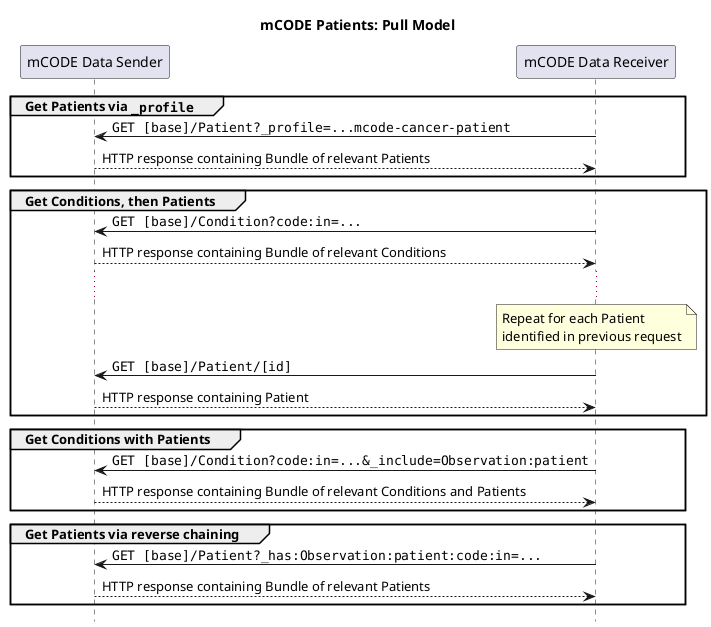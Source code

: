 @startuml
skinparam defaultFontName Arial

title mCODE Patients: Pull Model
hide footbox
participant "mCODE Data Sender" as Sender
participant "mCODE Data Receiver" as Receiver

group Get Patients via ""_profile""
    "Receiver" -> "Sender" : ""GET [base]/Patient?_profile=...mcode-cancer-patient""
    "Sender" --> "Receiver" : HTTP response containing Bundle of relevant Patients
end

group Get Conditions, then Patients
    "Receiver" -> "Sender" : ""GET [base]/Condition?code:in=...""
    "Sender" --> "Receiver" : HTTP response containing Bundle of relevant Conditions
    ...
    note over Receiver
    Repeat for each Patient
    identified in previous request
    end note
    "Receiver" -> "Sender" : ""GET [base]/Patient/[id]""
    "Sender" --> "Receiver" : HTTP response containing Patient
end

group Get Conditions with Patients
    "Receiver" -> "Sender" : ""GET [base]/Condition?code:in=...&_include=Observation:patient""
    "Sender" --> "Receiver" : HTTP response containing Bundle of relevant Conditions and Patients
end

group Get Patients via reverse chaining
    "Receiver" -> "Sender" : ""GET [base]/Patient?_has:Observation:patient:code:in=...""
    "Sender" --> "Receiver" : HTTP response containing Bundle of relevant Patients
end

@enduml
